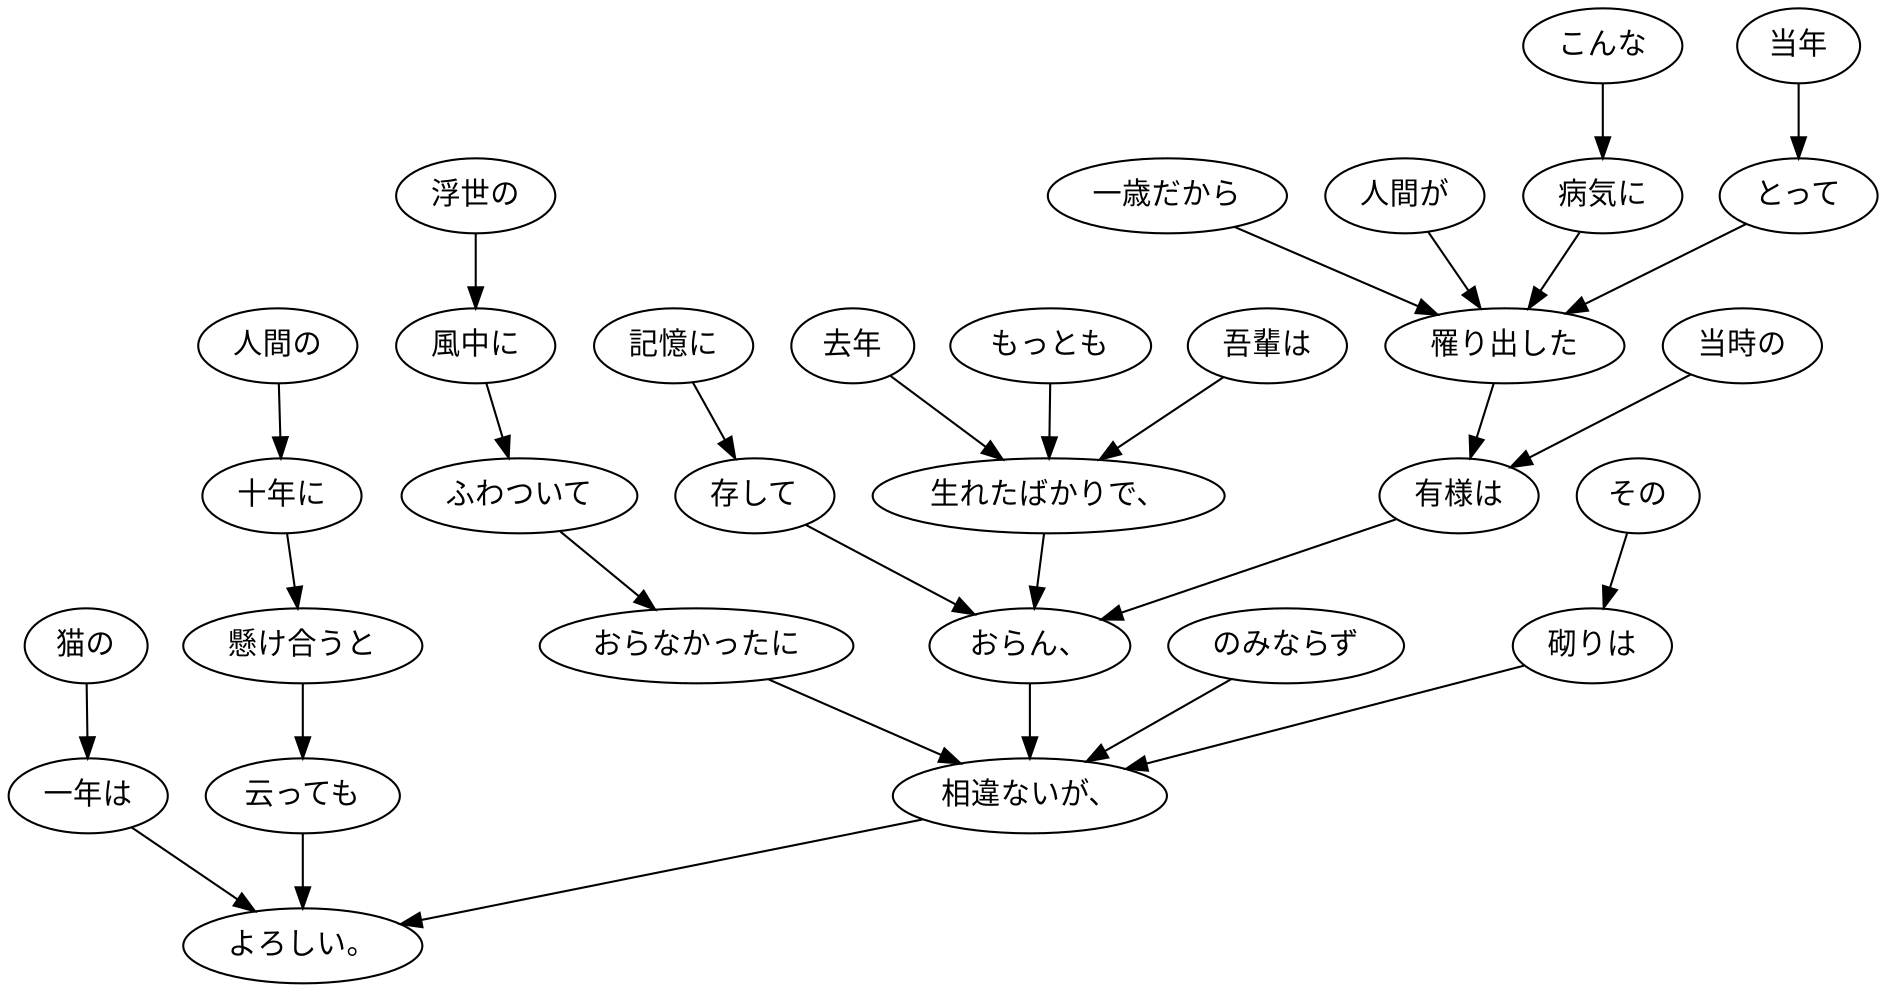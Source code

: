 digraph graph3896 {
	node0 [label="もっとも"];
	node1 [label="吾輩は"];
	node2 [label="去年"];
	node3 [label="生れたばかりで、"];
	node4 [label="当年"];
	node5 [label="とって"];
	node6 [label="一歳だから"];
	node7 [label="人間が"];
	node8 [label="こんな"];
	node9 [label="病気に"];
	node10 [label="罹り出した"];
	node11 [label="当時の"];
	node12 [label="有様は"];
	node13 [label="記憶に"];
	node14 [label="存して"];
	node15 [label="おらん、"];
	node16 [label="のみならず"];
	node17 [label="その"];
	node18 [label="砌りは"];
	node19 [label="浮世の"];
	node20 [label="風中に"];
	node21 [label="ふわついて"];
	node22 [label="おらなかったに"];
	node23 [label="相違ないが、"];
	node24 [label="猫の"];
	node25 [label="一年は"];
	node26 [label="人間の"];
	node27 [label="十年に"];
	node28 [label="懸け合うと"];
	node29 [label="云っても"];
	node30 [label="よろしい。"];
	node0 -> node3;
	node1 -> node3;
	node2 -> node3;
	node3 -> node15;
	node4 -> node5;
	node5 -> node10;
	node6 -> node10;
	node7 -> node10;
	node8 -> node9;
	node9 -> node10;
	node10 -> node12;
	node11 -> node12;
	node12 -> node15;
	node13 -> node14;
	node14 -> node15;
	node15 -> node23;
	node16 -> node23;
	node17 -> node18;
	node18 -> node23;
	node19 -> node20;
	node20 -> node21;
	node21 -> node22;
	node22 -> node23;
	node23 -> node30;
	node24 -> node25;
	node25 -> node30;
	node26 -> node27;
	node27 -> node28;
	node28 -> node29;
	node29 -> node30;
}
